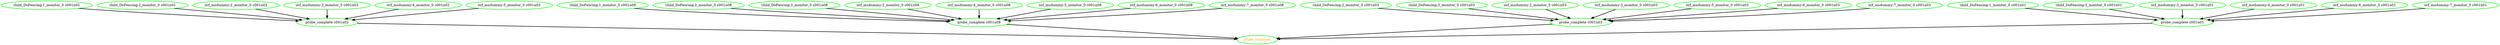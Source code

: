 digraph "g" {
"child_DoFencing:1_monitor_0 c001n01" -> "probe_complete c001n01" [ style = bold]
"child_DoFencing:1_monitor_0 c001n01" [ style=bold color="green" fontcolor="black"  ]
"child_DoFencing:1_monitor_0 c001n02" -> "probe_complete c001n02" [ style = bold]
"child_DoFencing:1_monitor_0 c001n02" [ style=bold color="green" fontcolor="black"  ]
"child_DoFencing:1_monitor_0 c001n08" -> "probe_complete c001n08" [ style = bold]
"child_DoFencing:1_monitor_0 c001n08" [ style=bold color="green" fontcolor="black"  ]
"child_DoFencing:2_monitor_0 c001n02" -> "probe_complete c001n02" [ style = bold]
"child_DoFencing:2_monitor_0 c001n02" [ style=bold color="green" fontcolor="black"  ]
"child_DoFencing:2_monitor_0 c001n03" -> "probe_complete c001n03" [ style = bold]
"child_DoFencing:2_monitor_0 c001n03" [ style=bold color="green" fontcolor="black"  ]
"child_DoFencing:2_monitor_0 c001n08" -> "probe_complete c001n08" [ style = bold]
"child_DoFencing:2_monitor_0 c001n08" [ style=bold color="green" fontcolor="black"  ]
"child_DoFencing:3_monitor_0 c001n01" -> "probe_complete c001n01" [ style = bold]
"child_DoFencing:3_monitor_0 c001n01" [ style=bold color="green" fontcolor="black"  ]
"child_DoFencing:3_monitor_0 c001n03" -> "probe_complete c001n03" [ style = bold]
"child_DoFencing:3_monitor_0 c001n03" [ style=bold color="green" fontcolor="black"  ]
"child_DoFencing:3_monitor_0 c001n08" -> "probe_complete c001n08" [ style = bold]
"child_DoFencing:3_monitor_0 c001n08" [ style=bold color="green" fontcolor="black"  ]
"ocf_msdummy:2_monitor_0 c001n02" -> "probe_complete c001n02" [ style = bold]
"ocf_msdummy:2_monitor_0 c001n02" [ style=bold color="green" fontcolor="black"  ]
"ocf_msdummy:2_monitor_0 c001n03" -> "probe_complete c001n03" [ style = bold]
"ocf_msdummy:2_monitor_0 c001n03" [ style=bold color="green" fontcolor="black"  ]
"ocf_msdummy:2_monitor_0 c001n08" -> "probe_complete c001n08" [ style = bold]
"ocf_msdummy:2_monitor_0 c001n08" [ style=bold color="green" fontcolor="black"  ]
"ocf_msdummy:3_monitor_0 c001n01" -> "probe_complete c001n01" [ style = bold]
"ocf_msdummy:3_monitor_0 c001n01" [ style=bold color="green" fontcolor="black"  ]
"ocf_msdummy:3_monitor_0 c001n02" -> "probe_complete c001n02" [ style = bold]
"ocf_msdummy:3_monitor_0 c001n02" [ style=bold color="green" fontcolor="black"  ]
"ocf_msdummy:3_monitor_0 c001n03" -> "probe_complete c001n03" [ style = bold]
"ocf_msdummy:3_monitor_0 c001n03" [ style=bold color="green" fontcolor="black"  ]
"ocf_msdummy:4_monitor_0 c001n01" -> "probe_complete c001n01" [ style = bold]
"ocf_msdummy:4_monitor_0 c001n01" [ style=bold color="green" fontcolor="black"  ]
"ocf_msdummy:4_monitor_0 c001n02" -> "probe_complete c001n02" [ style = bold]
"ocf_msdummy:4_monitor_0 c001n02" [ style=bold color="green" fontcolor="black"  ]
"ocf_msdummy:4_monitor_0 c001n08" -> "probe_complete c001n08" [ style = bold]
"ocf_msdummy:4_monitor_0 c001n08" [ style=bold color="green" fontcolor="black"  ]
"ocf_msdummy:5_monitor_0 c001n02" -> "probe_complete c001n02" [ style = bold]
"ocf_msdummy:5_monitor_0 c001n02" [ style=bold color="green" fontcolor="black"  ]
"ocf_msdummy:5_monitor_0 c001n03" -> "probe_complete c001n03" [ style = bold]
"ocf_msdummy:5_monitor_0 c001n03" [ style=bold color="green" fontcolor="black"  ]
"ocf_msdummy:5_monitor_0 c001n08" -> "probe_complete c001n08" [ style = bold]
"ocf_msdummy:5_monitor_0 c001n08" [ style=bold color="green" fontcolor="black"  ]
"ocf_msdummy:6_monitor_0 c001n01" -> "probe_complete c001n01" [ style = bold]
"ocf_msdummy:6_monitor_0 c001n01" [ style=bold color="green" fontcolor="black"  ]
"ocf_msdummy:6_monitor_0 c001n03" -> "probe_complete c001n03" [ style = bold]
"ocf_msdummy:6_monitor_0 c001n03" [ style=bold color="green" fontcolor="black"  ]
"ocf_msdummy:6_monitor_0 c001n08" -> "probe_complete c001n08" [ style = bold]
"ocf_msdummy:6_monitor_0 c001n08" [ style=bold color="green" fontcolor="black"  ]
"ocf_msdummy:7_monitor_0 c001n01" -> "probe_complete c001n01" [ style = bold]
"ocf_msdummy:7_monitor_0 c001n01" [ style=bold color="green" fontcolor="black"  ]
"ocf_msdummy:7_monitor_0 c001n03" -> "probe_complete c001n03" [ style = bold]
"ocf_msdummy:7_monitor_0 c001n03" [ style=bold color="green" fontcolor="black"  ]
"ocf_msdummy:7_monitor_0 c001n08" -> "probe_complete c001n08" [ style = bold]
"ocf_msdummy:7_monitor_0 c001n08" [ style=bold color="green" fontcolor="black"  ]
"probe_complete c001n01" -> "probe_complete" [ style = bold]
"probe_complete c001n01" [ style=bold color="green" fontcolor="black"  ]
"probe_complete c001n02" -> "probe_complete" [ style = bold]
"probe_complete c001n02" [ style=bold color="green" fontcolor="black"  ]
"probe_complete c001n03" -> "probe_complete" [ style = bold]
"probe_complete c001n03" [ style=bold color="green" fontcolor="black"  ]
"probe_complete c001n08" -> "probe_complete" [ style = bold]
"probe_complete c001n08" [ style=bold color="green" fontcolor="black"  ]
"probe_complete" [ style=bold color="green" fontcolor="orange"  ]
}
